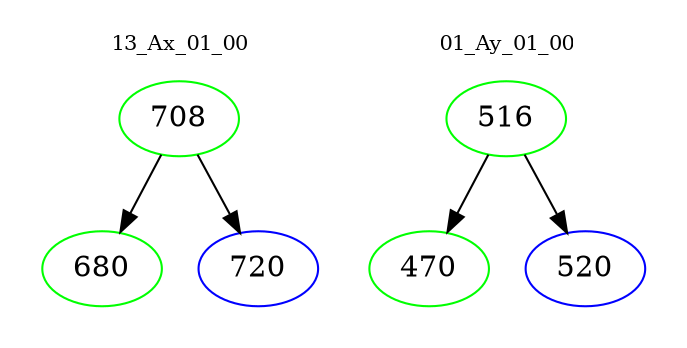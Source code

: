 digraph{
subgraph cluster_0 {
color = white
label = "13_Ax_01_00";
fontsize=10;
T0_708 [label="708", color="green"]
T0_708 -> T0_680 [color="black"]
T0_680 [label="680", color="green"]
T0_708 -> T0_720 [color="black"]
T0_720 [label="720", color="blue"]
}
subgraph cluster_1 {
color = white
label = "01_Ay_01_00";
fontsize=10;
T1_516 [label="516", color="green"]
T1_516 -> T1_470 [color="black"]
T1_470 [label="470", color="green"]
T1_516 -> T1_520 [color="black"]
T1_520 [label="520", color="blue"]
}
}
